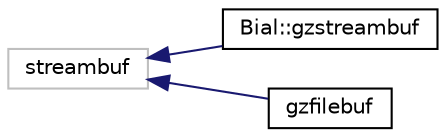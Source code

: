 digraph "Graphical Class Hierarchy"
{
  edge [fontname="Helvetica",fontsize="10",labelfontname="Helvetica",labelfontsize="10"];
  node [fontname="Helvetica",fontsize="10",shape=record];
  rankdir="LR";
  Node1 [label="streambuf",height=0.2,width=0.4,color="grey75", fillcolor="white", style="filled"];
  Node1 -> Node2 [dir="back",color="midnightblue",fontsize="10",style="solid",fontname="Helvetica"];
  Node2 [label="Bial::gzstreambuf",height=0.2,width=0.4,color="black", fillcolor="white", style="filled",URL="$class_bial_1_1gzstreambuf.html"];
  Node1 -> Node3 [dir="back",color="midnightblue",fontsize="10",style="solid",fontname="Helvetica"];
  Node3 [label="gzfilebuf",height=0.2,width=0.4,color="black", fillcolor="white", style="filled",URL="$classgzfilebuf.html",tooltip="Gzipped file stream buffer class. "];
}
